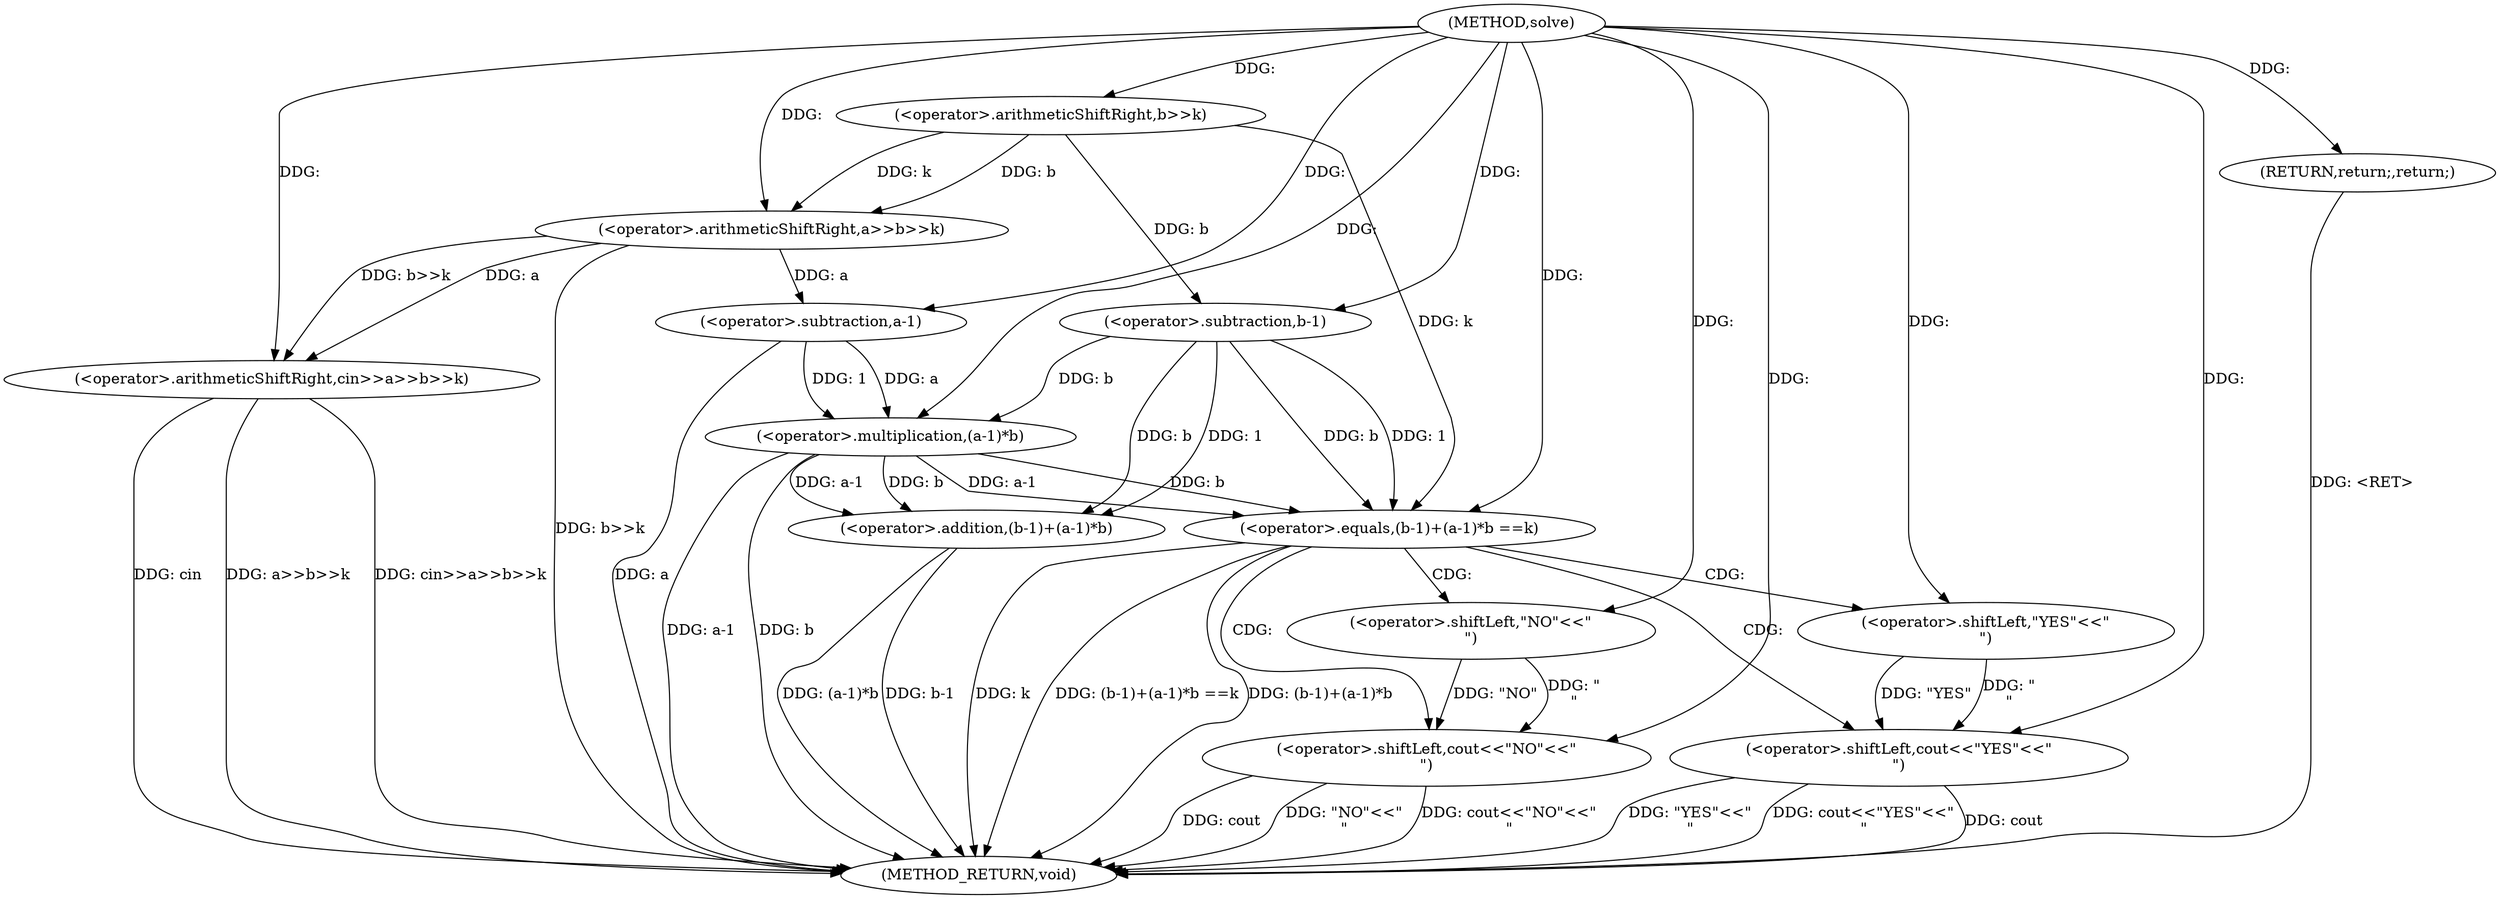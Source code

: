 digraph "solve" {  
"1000102" [label = "(METHOD,solve)" ]
"1000140" [label = "(METHOD_RETURN,void)" ]
"1000107" [label = "(<operator>.arithmeticShiftRight,cin>>a>>b>>k)" ]
"1000139" [label = "(RETURN,return;,return;)" ]
"1000115" [label = "(<operator>.equals,(b-1)+(a-1)*b ==k)" ]
"1000109" [label = "(<operator>.arithmeticShiftRight,a>>b>>k)" ]
"1000127" [label = "(<operator>.shiftLeft,cout<<\"YES\"<<\"\n\")" ]
"1000111" [label = "(<operator>.arithmeticShiftRight,b>>k)" ]
"1000116" [label = "(<operator>.addition,(b-1)+(a-1)*b)" ]
"1000134" [label = "(<operator>.shiftLeft,cout<<\"NO\"<<\"\n\")" ]
"1000117" [label = "(<operator>.subtraction,b-1)" ]
"1000120" [label = "(<operator>.multiplication,(a-1)*b)" ]
"1000129" [label = "(<operator>.shiftLeft,\"YES\"<<\"\n\")" ]
"1000121" [label = "(<operator>.subtraction,a-1)" ]
"1000136" [label = "(<operator>.shiftLeft,\"NO\"<<\"\n\")" ]
  "1000139" -> "1000140"  [ label = "DDG: <RET>"] 
  "1000109" -> "1000140"  [ label = "DDG: b>>k"] 
  "1000107" -> "1000140"  [ label = "DDG: a>>b>>k"] 
  "1000107" -> "1000140"  [ label = "DDG: cin>>a>>b>>k"] 
  "1000116" -> "1000140"  [ label = "DDG: b-1"] 
  "1000121" -> "1000140"  [ label = "DDG: a"] 
  "1000120" -> "1000140"  [ label = "DDG: a-1"] 
  "1000120" -> "1000140"  [ label = "DDG: b"] 
  "1000116" -> "1000140"  [ label = "DDG: (a-1)*b"] 
  "1000115" -> "1000140"  [ label = "DDG: (b-1)+(a-1)*b"] 
  "1000115" -> "1000140"  [ label = "DDG: k"] 
  "1000115" -> "1000140"  [ label = "DDG: (b-1)+(a-1)*b ==k"] 
  "1000134" -> "1000140"  [ label = "DDG: cout"] 
  "1000134" -> "1000140"  [ label = "DDG: \"NO\"<<\"\n\""] 
  "1000134" -> "1000140"  [ label = "DDG: cout<<\"NO\"<<\"\n\""] 
  "1000127" -> "1000140"  [ label = "DDG: cout"] 
  "1000127" -> "1000140"  [ label = "DDG: \"YES\"<<\"\n\""] 
  "1000127" -> "1000140"  [ label = "DDG: cout<<\"YES\"<<\"\n\""] 
  "1000107" -> "1000140"  [ label = "DDG: cin"] 
  "1000102" -> "1000139"  [ label = "DDG: "] 
  "1000102" -> "1000107"  [ label = "DDG: "] 
  "1000109" -> "1000107"  [ label = "DDG: a"] 
  "1000109" -> "1000107"  [ label = "DDG: b>>k"] 
  "1000102" -> "1000109"  [ label = "DDG: "] 
  "1000111" -> "1000109"  [ label = "DDG: b"] 
  "1000111" -> "1000109"  [ label = "DDG: k"] 
  "1000120" -> "1000115"  [ label = "DDG: a-1"] 
  "1000120" -> "1000115"  [ label = "DDG: b"] 
  "1000117" -> "1000115"  [ label = "DDG: b"] 
  "1000117" -> "1000115"  [ label = "DDG: 1"] 
  "1000111" -> "1000115"  [ label = "DDG: k"] 
  "1000102" -> "1000115"  [ label = "DDG: "] 
  "1000102" -> "1000111"  [ label = "DDG: "] 
  "1000117" -> "1000116"  [ label = "DDG: b"] 
  "1000117" -> "1000116"  [ label = "DDG: 1"] 
  "1000120" -> "1000116"  [ label = "DDG: a-1"] 
  "1000120" -> "1000116"  [ label = "DDG: b"] 
  "1000102" -> "1000127"  [ label = "DDG: "] 
  "1000129" -> "1000127"  [ label = "DDG: \"YES\""] 
  "1000129" -> "1000127"  [ label = "DDG: \"\n\""] 
  "1000111" -> "1000117"  [ label = "DDG: b"] 
  "1000102" -> "1000117"  [ label = "DDG: "] 
  "1000121" -> "1000120"  [ label = "DDG: 1"] 
  "1000121" -> "1000120"  [ label = "DDG: a"] 
  "1000117" -> "1000120"  [ label = "DDG: b"] 
  "1000102" -> "1000120"  [ label = "DDG: "] 
  "1000102" -> "1000129"  [ label = "DDG: "] 
  "1000102" -> "1000134"  [ label = "DDG: "] 
  "1000136" -> "1000134"  [ label = "DDG: \"NO\""] 
  "1000136" -> "1000134"  [ label = "DDG: \"\n\""] 
  "1000109" -> "1000121"  [ label = "DDG: a"] 
  "1000102" -> "1000121"  [ label = "DDG: "] 
  "1000102" -> "1000136"  [ label = "DDG: "] 
  "1000115" -> "1000129"  [ label = "CDG: "] 
  "1000115" -> "1000136"  [ label = "CDG: "] 
  "1000115" -> "1000127"  [ label = "CDG: "] 
  "1000115" -> "1000134"  [ label = "CDG: "] 
}
